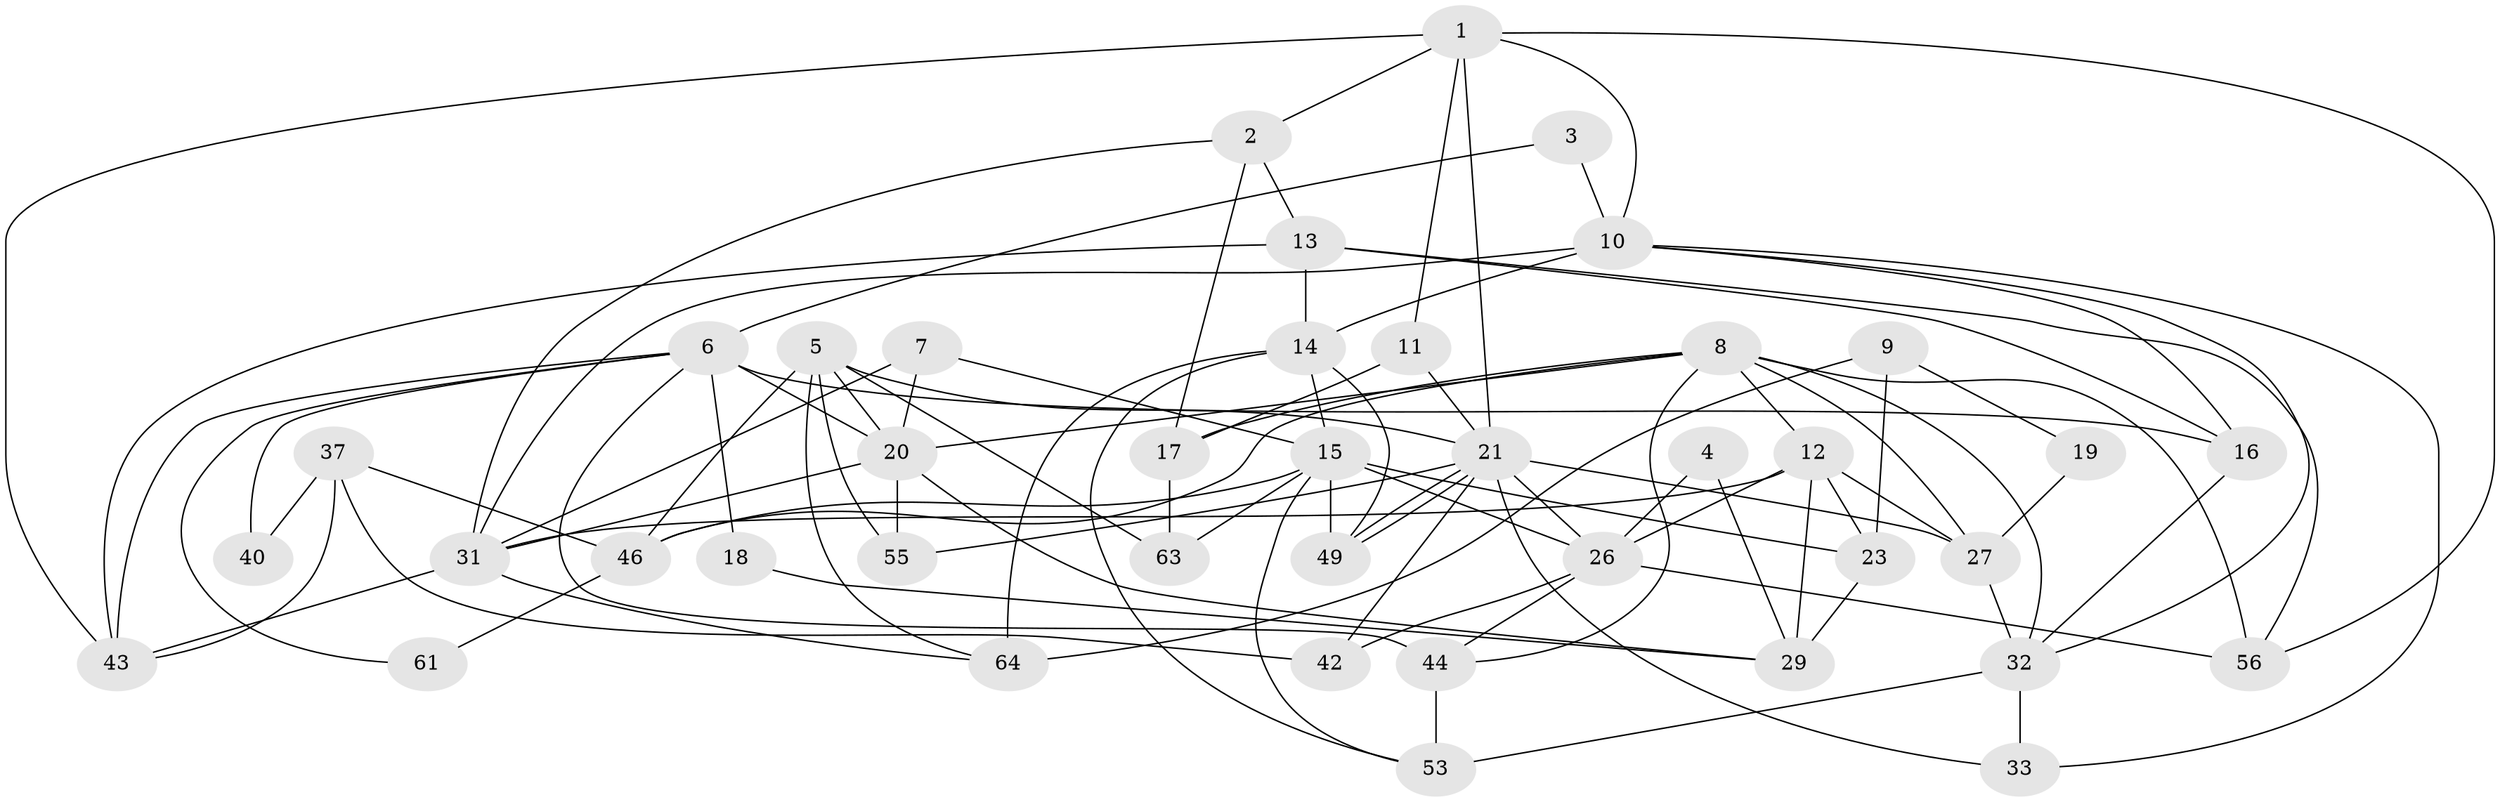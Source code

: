 // original degree distribution, {5: 0.11940298507462686, 3: 0.23880597014925373, 2: 0.14925373134328357, 6: 0.16417910447761194, 4: 0.29850746268656714, 7: 0.029850746268656716}
// Generated by graph-tools (version 1.1) at 2025/41/03/06/25 10:41:54]
// undirected, 41 vertices, 95 edges
graph export_dot {
graph [start="1"]
  node [color=gray90,style=filled];
  1 [super="+24"];
  2 [super="+58"];
  3;
  4;
  5 [super="+45"];
  6 [super="+34"];
  7;
  8 [super="+35"];
  9 [super="+36"];
  10 [super="+38"];
  11;
  12 [super="+30"];
  13 [super="+22"];
  14 [super="+57"];
  15 [super="+28"];
  16 [super="+25"];
  17 [super="+39"];
  18;
  19;
  20 [super="+47"];
  21 [super="+59"];
  23 [super="+52"];
  26 [super="+60"];
  27 [super="+51"];
  29 [super="+65"];
  31 [super="+50"];
  32 [super="+41"];
  33;
  37 [super="+48"];
  40;
  42;
  43;
  44 [super="+54"];
  46 [super="+62"];
  49 [super="+67"];
  53 [super="+66"];
  55;
  56;
  61;
  63;
  64;
  1 -- 43;
  1 -- 21;
  1 -- 2;
  1 -- 56;
  1 -- 11;
  1 -- 10;
  2 -- 17;
  2 -- 13;
  2 -- 31;
  3 -- 10;
  3 -- 6;
  4 -- 26;
  4 -- 29;
  5 -- 46;
  5 -- 64;
  5 -- 20;
  5 -- 55;
  5 -- 63;
  5 -- 21;
  6 -- 43;
  6 -- 18;
  6 -- 40;
  6 -- 16 [weight=2];
  6 -- 20 [weight=2];
  6 -- 44;
  6 -- 61;
  7 -- 20;
  7 -- 31;
  7 -- 15;
  8 -- 32;
  8 -- 56;
  8 -- 44;
  8 -- 17;
  8 -- 46;
  8 -- 12;
  8 -- 20;
  8 -- 27;
  9 -- 64 [weight=2];
  9 -- 19;
  9 -- 23;
  10 -- 33;
  10 -- 14 [weight=2];
  10 -- 32;
  10 -- 31;
  10 -- 16;
  11 -- 17;
  11 -- 21;
  12 -- 29 [weight=2];
  12 -- 26;
  12 -- 23;
  12 -- 27;
  12 -- 31;
  13 -- 43;
  13 -- 16;
  13 -- 56;
  13 -- 14;
  14 -- 49;
  14 -- 15;
  14 -- 64;
  14 -- 53;
  15 -- 63;
  15 -- 49;
  15 -- 46;
  15 -- 23;
  15 -- 53;
  15 -- 26;
  16 -- 32;
  17 -- 63;
  18 -- 29;
  19 -- 27;
  20 -- 55;
  20 -- 29;
  20 -- 31;
  21 -- 49;
  21 -- 49;
  21 -- 33;
  21 -- 42;
  21 -- 26;
  21 -- 55;
  21 -- 27;
  23 -- 29 [weight=2];
  26 -- 56;
  26 -- 44;
  26 -- 42;
  27 -- 32;
  31 -- 64;
  31 -- 43;
  32 -- 33;
  32 -- 53 [weight=2];
  37 -- 42;
  37 -- 46;
  37 -- 40;
  37 -- 43;
  44 -- 53;
  46 -- 61;
}
